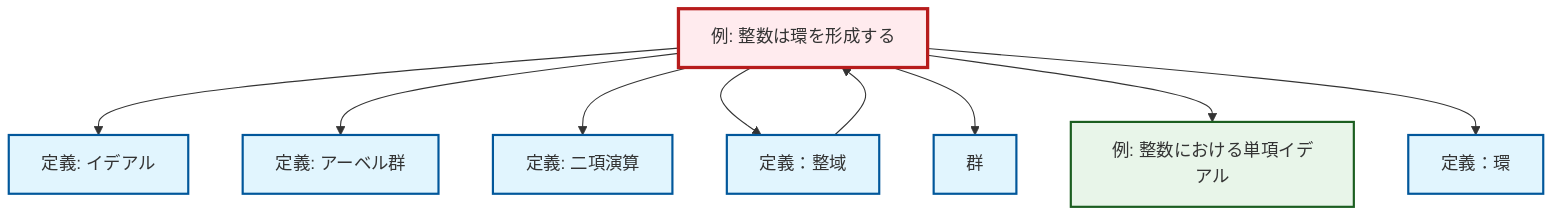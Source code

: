 graph TD
    classDef definition fill:#e1f5fe,stroke:#01579b,stroke-width:2px
    classDef theorem fill:#f3e5f5,stroke:#4a148c,stroke-width:2px
    classDef axiom fill:#fff3e0,stroke:#e65100,stroke-width:2px
    classDef example fill:#e8f5e9,stroke:#1b5e20,stroke-width:2px
    classDef current fill:#ffebee,stroke:#b71c1c,stroke-width:3px
    def-group["群"]:::definition
    ex-principal-ideal["例: 整数における単項イデアル"]:::example
    def-ring["定義：環"]:::definition
    def-abelian-group["定義: アーベル群"]:::definition
    def-ideal["定義: イデアル"]:::definition
    ex-integers-ring["例: 整数は環を形成する"]:::example
    def-binary-operation["定義: 二項演算"]:::definition
    def-integral-domain["定義：整域"]:::definition
    ex-integers-ring --> def-ideal
    ex-integers-ring --> def-abelian-group
    ex-integers-ring --> def-binary-operation
    def-integral-domain --> ex-integers-ring
    ex-integers-ring --> def-integral-domain
    ex-integers-ring --> def-group
    ex-integers-ring --> ex-principal-ideal
    ex-integers-ring --> def-ring
    class ex-integers-ring current